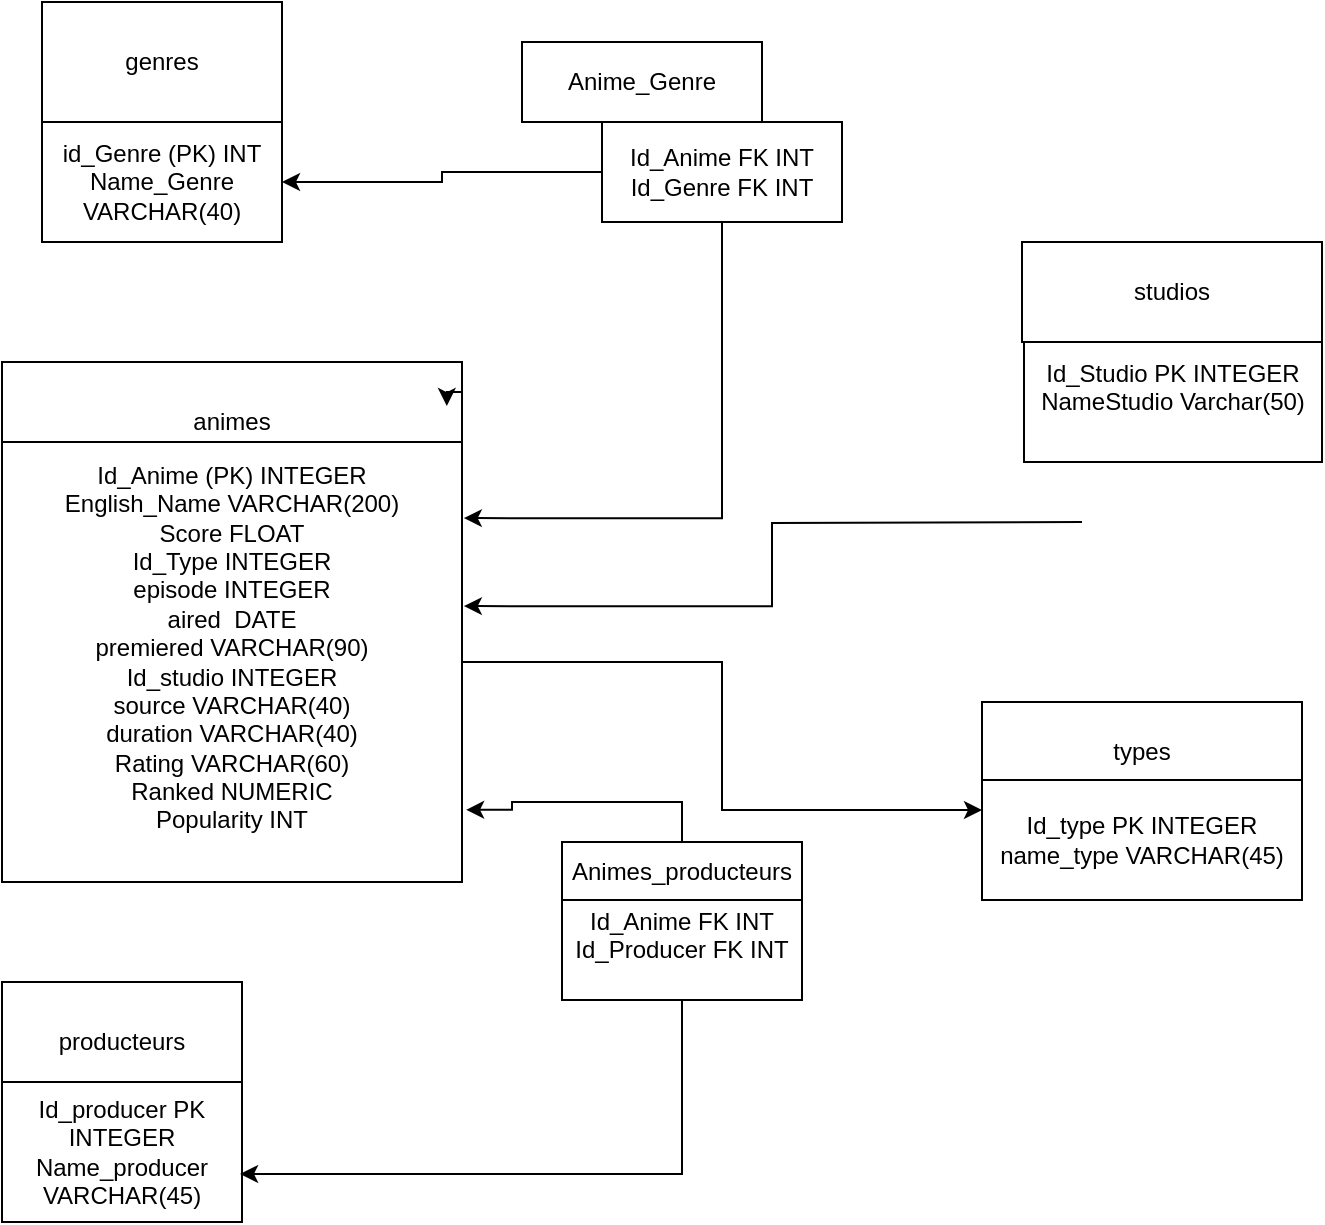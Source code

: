 <mxfile version="24.8.6">
  <diagram name="Page-1" id="IV873wfHwmZN2BvOq5vE">
    <mxGraphModel dx="1455" dy="685" grid="1" gridSize="10" guides="1" tooltips="1" connect="1" arrows="1" fold="1" page="1" pageScale="1" pageWidth="827" pageHeight="1169" math="0" shadow="0">
      <root>
        <mxCell id="0" />
        <mxCell id="1" parent="0" />
        <mxCell id="NRQzGSNmXJWds7D0hunD-17" value="animes" style="rounded=0;whiteSpace=wrap;html=1;" vertex="1" parent="1">
          <mxGeometry x="20" y="280" width="230" height="60" as="geometry" />
        </mxCell>
        <mxCell id="NRQzGSNmXJWds7D0hunD-45" style="edgeStyle=orthogonalEdgeStyle;rounded=0;orthogonalLoop=1;jettySize=auto;html=1;exitX=1;exitY=0.75;exitDx=0;exitDy=0;entryX=1;entryY=0.75;entryDx=0;entryDy=0;" edge="1" parent="1" source="NRQzGSNmXJWds7D0hunD-19" target="NRQzGSNmXJWds7D0hunD-19">
          <mxGeometry relative="1" as="geometry" />
        </mxCell>
        <mxCell id="NRQzGSNmXJWds7D0hunD-19" value="Id_Anime (PK) INTEGER&lt;div&gt;English_Name VARCHAR(200)&lt;/div&gt;&lt;div&gt;Score FLOAT&lt;/div&gt;&lt;div&gt;Id_Type INTEGER&lt;/div&gt;&lt;div&gt;episode INTEGER&lt;/div&gt;&lt;div&gt;aired&amp;nbsp; DATE&lt;/div&gt;&lt;div&gt;premiered VARCHAR(90)&lt;/div&gt;&lt;div&gt;Id_studio INTEGER&lt;/div&gt;&lt;div&gt;&lt;span style=&quot;background-color: initial;&quot;&gt;source VARCHAR(40)&lt;/span&gt;&lt;/div&gt;&lt;div&gt;duration VARCHAR(40)&lt;/div&gt;&lt;div&gt;Rating VARCHAR(60)&lt;/div&gt;&lt;div&gt;Ranked NUMERIC&lt;/div&gt;&lt;div&gt;Popularity INT&lt;/div&gt;&lt;div&gt;&lt;br&gt;&lt;/div&gt;" style="whiteSpace=wrap;html=1;" vertex="1" parent="1">
          <mxGeometry x="20" y="320" width="230" height="220" as="geometry" />
        </mxCell>
        <mxCell id="NRQzGSNmXJWds7D0hunD-21" value="genres" style="whiteSpace=wrap;html=1;" vertex="1" parent="1">
          <mxGeometry x="40" y="100" width="120" height="60" as="geometry" />
        </mxCell>
        <mxCell id="NRQzGSNmXJWds7D0hunD-22" value="id_Genre (PK) INT&lt;div&gt;Name_Genre VARCHAR(40)&lt;/div&gt;" style="whiteSpace=wrap;html=1;" vertex="1" parent="1">
          <mxGeometry x="40" y="160" width="120" height="60" as="geometry" />
        </mxCell>
        <mxCell id="NRQzGSNmXJWds7D0hunD-25" value="" style="edgeStyle=orthogonalEdgeStyle;rounded=0;orthogonalLoop=1;jettySize=auto;html=1;" edge="1" parent="1" source="NRQzGSNmXJWds7D0hunD-23" target="NRQzGSNmXJWds7D0hunD-24">
          <mxGeometry relative="1" as="geometry" />
        </mxCell>
        <mxCell id="NRQzGSNmXJWds7D0hunD-23" value="producteurs" style="whiteSpace=wrap;html=1;" vertex="1" parent="1">
          <mxGeometry x="20" y="590" width="120" height="60" as="geometry" />
        </mxCell>
        <mxCell id="NRQzGSNmXJWds7D0hunD-24" value="Id_producer PK INTEGER&lt;div&gt;Name_producer VARCHAR(45)&lt;/div&gt;" style="whiteSpace=wrap;html=1;" vertex="1" parent="1">
          <mxGeometry x="20" y="640" width="120" height="70" as="geometry" />
        </mxCell>
        <mxCell id="NRQzGSNmXJWds7D0hunD-26" value="studios" style="whiteSpace=wrap;html=1;" vertex="1" parent="1">
          <mxGeometry x="530" y="220" width="150" height="50" as="geometry" />
        </mxCell>
        <mxCell id="NRQzGSNmXJWds7D0hunD-27" value="Id_Studio PK INTEGER&lt;div&gt;NameStudio Varchar(50)&lt;br&gt;&lt;div&gt;&lt;br&gt;&lt;/div&gt;&lt;/div&gt;" style="whiteSpace=wrap;html=1;" vertex="1" parent="1">
          <mxGeometry x="531" y="270" width="149" height="60" as="geometry" />
        </mxCell>
        <mxCell id="NRQzGSNmXJWds7D0hunD-30" value="" style="edgeStyle=orthogonalEdgeStyle;rounded=0;orthogonalLoop=1;jettySize=auto;html=1;" edge="1" parent="1" source="NRQzGSNmXJWds7D0hunD-28" target="NRQzGSNmXJWds7D0hunD-29">
          <mxGeometry relative="1" as="geometry" />
        </mxCell>
        <mxCell id="NRQzGSNmXJWds7D0hunD-28" value="Anime_Genre" style="whiteSpace=wrap;html=1;" vertex="1" parent="1">
          <mxGeometry x="280" y="120" width="120" height="40" as="geometry" />
        </mxCell>
        <mxCell id="NRQzGSNmXJWds7D0hunD-53" style="edgeStyle=orthogonalEdgeStyle;rounded=0;orthogonalLoop=1;jettySize=auto;html=1;exitX=0;exitY=0.5;exitDx=0;exitDy=0;entryX=1;entryY=0.5;entryDx=0;entryDy=0;" edge="1" parent="1" source="NRQzGSNmXJWds7D0hunD-29" target="NRQzGSNmXJWds7D0hunD-22">
          <mxGeometry relative="1" as="geometry" />
        </mxCell>
        <mxCell id="NRQzGSNmXJWds7D0hunD-29" value="Id_Anime FK INT&lt;div&gt;Id_Genre FK INT&lt;/div&gt;" style="whiteSpace=wrap;html=1;" vertex="1" parent="1">
          <mxGeometry x="320" y="160" width="120" height="50" as="geometry" />
        </mxCell>
        <mxCell id="NRQzGSNmXJWds7D0hunD-33" value="" style="edgeStyle=orthogonalEdgeStyle;rounded=0;orthogonalLoop=1;jettySize=auto;html=1;" edge="1" parent="1" source="NRQzGSNmXJWds7D0hunD-31" target="NRQzGSNmXJWds7D0hunD-32">
          <mxGeometry relative="1" as="geometry" />
        </mxCell>
        <mxCell id="NRQzGSNmXJWds7D0hunD-31" value="Animes_producteurs" style="whiteSpace=wrap;html=1;" vertex="1" parent="1">
          <mxGeometry x="300" y="520" width="120" height="30" as="geometry" />
        </mxCell>
        <mxCell id="NRQzGSNmXJWds7D0hunD-34" style="edgeStyle=orthogonalEdgeStyle;rounded=0;orthogonalLoop=1;jettySize=auto;html=1;" edge="1" parent="1" source="NRQzGSNmXJWds7D0hunD-32">
          <mxGeometry relative="1" as="geometry">
            <mxPoint x="360" y="590" as="targetPoint" />
          </mxGeometry>
        </mxCell>
        <mxCell id="NRQzGSNmXJWds7D0hunD-32" value="&lt;div&gt;Id_Anime&amp;nbsp;&lt;span style=&quot;background-color: initial;&quot;&gt;FK INT&lt;/span&gt;&lt;/div&gt;Id_Producer FK INT&lt;div&gt;&lt;br&gt;&lt;/div&gt;" style="whiteSpace=wrap;html=1;" vertex="1" parent="1">
          <mxGeometry x="300" y="549" width="120" height="50" as="geometry" />
        </mxCell>
        <mxCell id="NRQzGSNmXJWds7D0hunD-36" value="types" style="whiteSpace=wrap;html=1;" vertex="1" parent="1">
          <mxGeometry x="510" y="450" width="160" height="50" as="geometry" />
        </mxCell>
        <mxCell id="NRQzGSNmXJWds7D0hunD-37" value="Id_type PK INTEGER&lt;div&gt;name_type VARCHAR(45)&lt;/div&gt;" style="whiteSpace=wrap;html=1;" vertex="1" parent="1">
          <mxGeometry x="510" y="489" width="160" height="60" as="geometry" />
        </mxCell>
        <mxCell id="NRQzGSNmXJWds7D0hunD-42" style="edgeStyle=orthogonalEdgeStyle;rounded=0;orthogonalLoop=1;jettySize=auto;html=1;exitX=1;exitY=0.25;exitDx=0;exitDy=0;entryX=0.967;entryY=0.367;entryDx=0;entryDy=0;entryPerimeter=0;" edge="1" parent="1" source="NRQzGSNmXJWds7D0hunD-17" target="NRQzGSNmXJWds7D0hunD-17">
          <mxGeometry relative="1" as="geometry" />
        </mxCell>
        <mxCell id="NRQzGSNmXJWds7D0hunD-50" style="edgeStyle=orthogonalEdgeStyle;rounded=0;orthogonalLoop=1;jettySize=auto;html=1;exitX=0.5;exitY=1;exitDx=0;exitDy=0;entryX=0.992;entryY=0.657;entryDx=0;entryDy=0;entryPerimeter=0;" edge="1" parent="1" source="NRQzGSNmXJWds7D0hunD-32" target="NRQzGSNmXJWds7D0hunD-24">
          <mxGeometry relative="1" as="geometry" />
        </mxCell>
        <mxCell id="NRQzGSNmXJWds7D0hunD-51" style="edgeStyle=orthogonalEdgeStyle;rounded=0;orthogonalLoop=1;jettySize=auto;html=1;exitX=0.5;exitY=0;exitDx=0;exitDy=0;entryX=1.009;entryY=0.836;entryDx=0;entryDy=0;entryPerimeter=0;" edge="1" parent="1" source="NRQzGSNmXJWds7D0hunD-31" target="NRQzGSNmXJWds7D0hunD-19">
          <mxGeometry relative="1" as="geometry" />
        </mxCell>
        <mxCell id="NRQzGSNmXJWds7D0hunD-52" style="edgeStyle=orthogonalEdgeStyle;rounded=0;orthogonalLoop=1;jettySize=auto;html=1;exitX=0.5;exitY=1;exitDx=0;exitDy=0;entryX=1.004;entryY=0.173;entryDx=0;entryDy=0;entryPerimeter=0;" edge="1" parent="1" source="NRQzGSNmXJWds7D0hunD-29" target="NRQzGSNmXJWds7D0hunD-19">
          <mxGeometry relative="1" as="geometry" />
        </mxCell>
        <mxCell id="NRQzGSNmXJWds7D0hunD-57" value="" style="edgeStyle=orthogonalEdgeStyle;rounded=0;orthogonalLoop=1;jettySize=auto;html=1;" edge="1" parent="1">
          <mxGeometry relative="1" as="geometry">
            <mxPoint x="620" y="330" as="sourcePoint" />
            <mxPoint x="620" y="330" as="targetPoint" />
          </mxGeometry>
        </mxCell>
        <mxCell id="NRQzGSNmXJWds7D0hunD-60" style="edgeStyle=orthogonalEdgeStyle;rounded=0;orthogonalLoop=1;jettySize=auto;html=1;entryX=1.004;entryY=0.373;entryDx=0;entryDy=0;entryPerimeter=0;" edge="1" parent="1" target="NRQzGSNmXJWds7D0hunD-19">
          <mxGeometry relative="1" as="geometry">
            <mxPoint x="560" y="360" as="sourcePoint" />
          </mxGeometry>
        </mxCell>
        <mxCell id="NRQzGSNmXJWds7D0hunD-49" style="edgeStyle=orthogonalEdgeStyle;rounded=0;orthogonalLoop=1;jettySize=auto;html=1;exitX=1;exitY=0.5;exitDx=0;exitDy=0;entryX=0;entryY=0.25;entryDx=0;entryDy=0;" edge="1" parent="1" source="NRQzGSNmXJWds7D0hunD-19" target="NRQzGSNmXJWds7D0hunD-37">
          <mxGeometry relative="1" as="geometry" />
        </mxCell>
      </root>
    </mxGraphModel>
  </diagram>
</mxfile>
